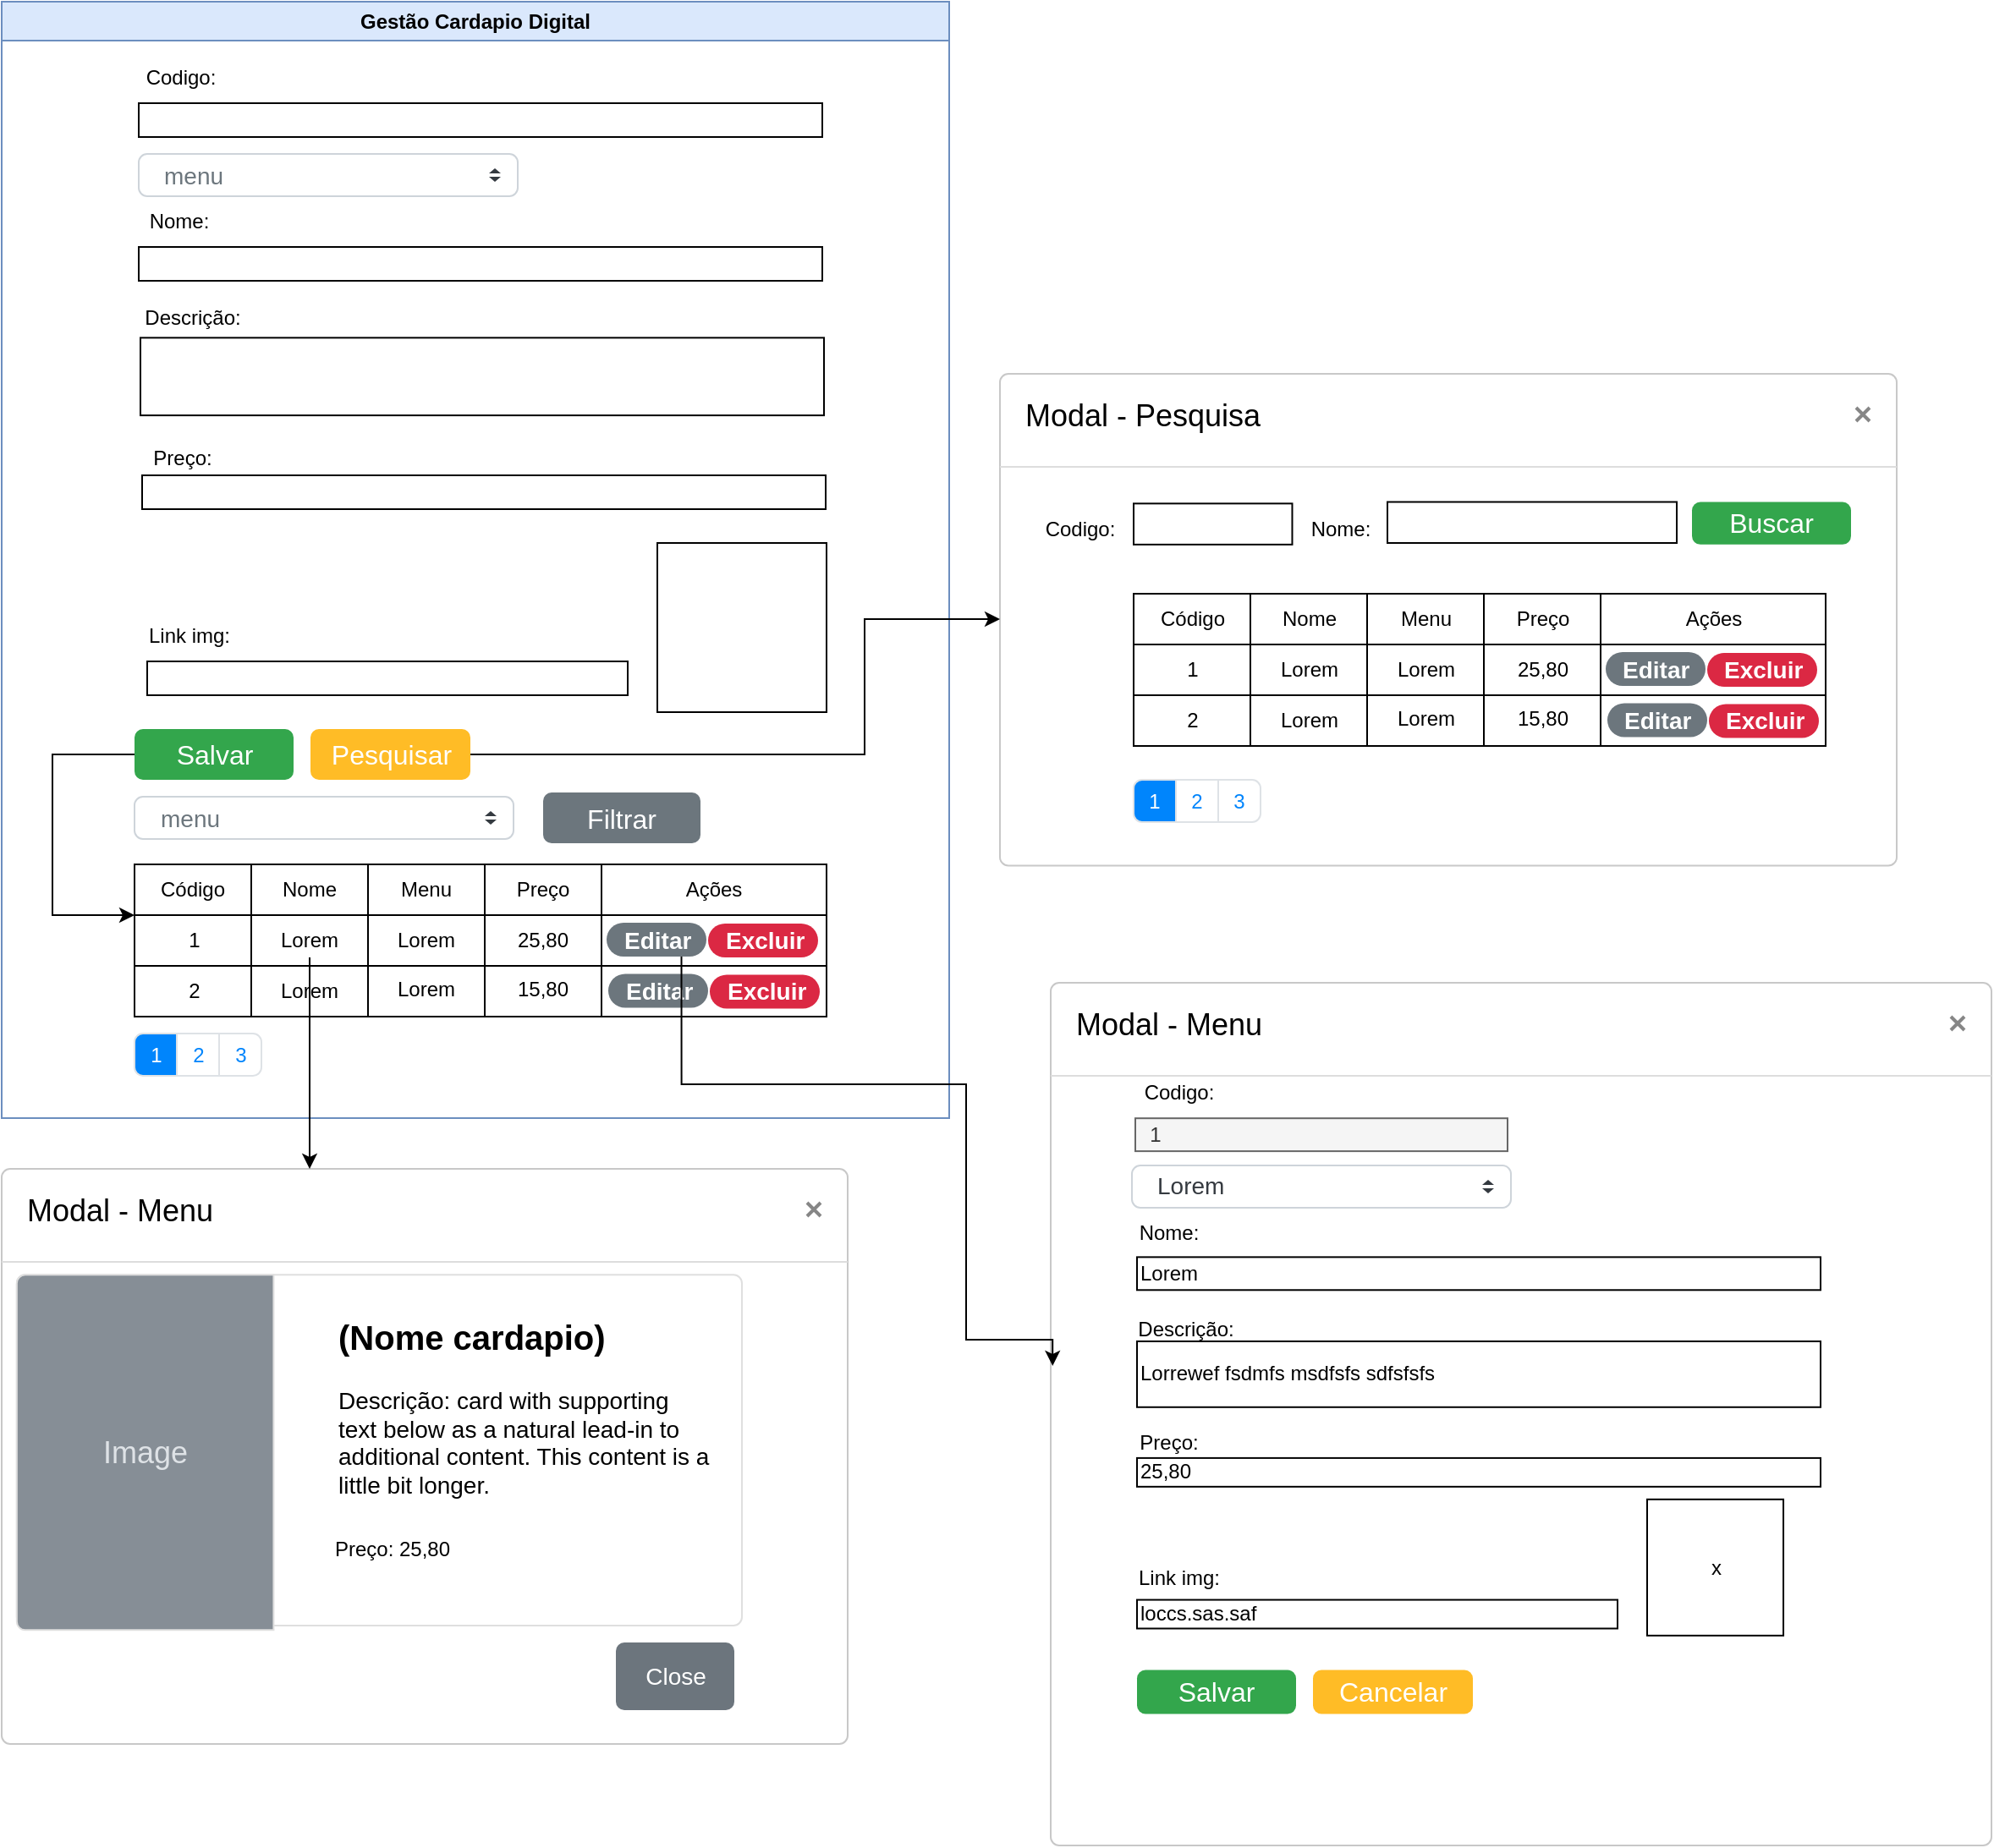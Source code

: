 <mxfile version="25.0.3">
  <diagram name="Página-1" id="O46qB2xy3qGO76ybHzO5">
    <mxGraphModel dx="1434" dy="738" grid="1" gridSize="10" guides="1" tooltips="1" connect="1" arrows="1" fold="1" page="1" pageScale="1" pageWidth="827" pageHeight="1169" math="0" shadow="0">
      <root>
        <mxCell id="0" />
        <mxCell id="1" parent="0" />
        <mxCell id="2PhkvtB3VaE2R_Zsoz29-1" value="Gestão Cardapio Digital" style="swimlane;whiteSpace=wrap;html=1;fillColor=#dae8fc;fillStyle=solid;strokeColor=#6c8ebf;gradientColor=none;shadow=0;backgroundOutline=1;" parent="1" vertex="1">
          <mxGeometry x="90" y="120" width="560" height="660" as="geometry" />
        </mxCell>
        <mxCell id="2PhkvtB3VaE2R_Zsoz29-2" value="" style="rounded=0;whiteSpace=wrap;html=1;" parent="2PhkvtB3VaE2R_Zsoz29-1" vertex="1">
          <mxGeometry x="81" y="60" width="404" height="20" as="geometry" />
        </mxCell>
        <mxCell id="2PhkvtB3VaE2R_Zsoz29-3" value="Codigo:" style="text;html=1;align=center;verticalAlign=middle;whiteSpace=wrap;rounded=0;fontColor=#000000;" parent="2PhkvtB3VaE2R_Zsoz29-1" vertex="1">
          <mxGeometry x="76" y="30" width="60" height="30" as="geometry" />
        </mxCell>
        <mxCell id="2PhkvtB3VaE2R_Zsoz29-5" value="Nome:" style="text;html=1;align=center;verticalAlign=middle;whiteSpace=wrap;rounded=0;fontColor=#000000;" parent="2PhkvtB3VaE2R_Zsoz29-1" vertex="1">
          <mxGeometry x="75" y="115" width="60" height="30" as="geometry" />
        </mxCell>
        <mxCell id="2PhkvtB3VaE2R_Zsoz29-9" value="menu" style="html=1;shadow=0;dashed=0;shape=mxgraph.bootstrap.rrect;rSize=5;fillColor=#ffffff;strokeColor=#CED4DA;align=left;spacing=15;fontSize=14;fontColor=#6C767D;resizeHeight=0;" parent="2PhkvtB3VaE2R_Zsoz29-1" vertex="1">
          <mxGeometry x="81" y="90" width="224" height="25" as="geometry" />
        </mxCell>
        <mxCell id="2PhkvtB3VaE2R_Zsoz29-10" value="" style="shape=triangle;direction=south;fillColor=#343A40;strokeColor=none;perimeter=none;" parent="2PhkvtB3VaE2R_Zsoz29-9" vertex="1">
          <mxGeometry x="1" y="0.5" width="7" height="3" relative="1" as="geometry">
            <mxPoint x="-17" y="1" as="offset" />
          </mxGeometry>
        </mxCell>
        <mxCell id="2PhkvtB3VaE2R_Zsoz29-11" value="" style="shape=triangle;direction=north;fillColor=#343A40;strokeColor=none;perimeter=none;" parent="2PhkvtB3VaE2R_Zsoz29-9" vertex="1">
          <mxGeometry x="1" y="0.5" width="7" height="3" relative="1" as="geometry">
            <mxPoint x="-17" y="-4" as="offset" />
          </mxGeometry>
        </mxCell>
        <mxCell id="2PhkvtB3VaE2R_Zsoz29-13" value="Link img:" style="text;html=1;align=center;verticalAlign=middle;whiteSpace=wrap;rounded=0;fontColor=#000000;" parent="2PhkvtB3VaE2R_Zsoz29-1" vertex="1">
          <mxGeometry x="81" y="360" width="60" height="30" as="geometry" />
        </mxCell>
        <mxCell id="2PhkvtB3VaE2R_Zsoz29-14" value="Preço:" style="text;html=1;align=center;verticalAlign=middle;whiteSpace=wrap;rounded=0;labelBackgroundColor=none;fontColor=#000000;" parent="2PhkvtB3VaE2R_Zsoz29-1" vertex="1">
          <mxGeometry x="82" y="260" width="50" height="20" as="geometry" />
        </mxCell>
        <mxCell id="2PhkvtB3VaE2R_Zsoz29-27" value="" style="whiteSpace=wrap;html=1;aspect=fixed;" parent="2PhkvtB3VaE2R_Zsoz29-1" vertex="1">
          <mxGeometry x="387.5" y="320" width="100" height="100" as="geometry" />
        </mxCell>
        <mxCell id="2PhkvtB3VaE2R_Zsoz29-28" value="" style="rounded=0;whiteSpace=wrap;html=1;" parent="2PhkvtB3VaE2R_Zsoz29-1" vertex="1">
          <mxGeometry x="81" y="145" width="404" height="20" as="geometry" />
        </mxCell>
        <mxCell id="2PhkvtB3VaE2R_Zsoz29-29" value="" style="rounded=0;whiteSpace=wrap;html=1;" parent="2PhkvtB3VaE2R_Zsoz29-1" vertex="1">
          <mxGeometry x="83" y="280" width="404" height="20" as="geometry" />
        </mxCell>
        <mxCell id="2PhkvtB3VaE2R_Zsoz29-31" value="" style="rounded=0;whiteSpace=wrap;html=1;" parent="2PhkvtB3VaE2R_Zsoz29-1" vertex="1">
          <mxGeometry x="86" y="390" width="284" height="20" as="geometry" />
        </mxCell>
        <mxCell id="2PhkvtB3VaE2R_Zsoz29-137" style="edgeStyle=orthogonalEdgeStyle;rounded=0;orthogonalLoop=1;jettySize=auto;html=1;entryX=0;entryY=0;entryDx=0;entryDy=0;" parent="2PhkvtB3VaE2R_Zsoz29-1" source="2PhkvtB3VaE2R_Zsoz29-32" target="2PhkvtB3VaE2R_Zsoz29-59" edge="1">
          <mxGeometry relative="1" as="geometry">
            <Array as="points">
              <mxPoint x="30" y="445" />
              <mxPoint x="30" y="540" />
            </Array>
          </mxGeometry>
        </mxCell>
        <mxCell id="2PhkvtB3VaE2R_Zsoz29-32" value="Salvar" style="html=1;shadow=0;dashed=0;shape=mxgraph.bootstrap.rrect;rSize=5;strokeColor=none;strokeWidth=1;fillColor=#33A64C;fontColor=#FFFFFF;whiteSpace=wrap;align=center;verticalAlign=middle;spacingLeft=0;fontStyle=0;fontSize=16;spacing=5;" parent="2PhkvtB3VaE2R_Zsoz29-1" vertex="1">
          <mxGeometry x="78.5" y="430" width="94" height="30" as="geometry" />
        </mxCell>
        <mxCell id="2PhkvtB3VaE2R_Zsoz29-33" value="Pesquisar" style="html=1;shadow=0;dashed=0;shape=mxgraph.bootstrap.rrect;rSize=5;strokeColor=none;strokeWidth=1;fillColor=#FFBC26;fontColor=#FFFFFF;whiteSpace=wrap;align=center;verticalAlign=middle;spacingLeft=0;fontStyle=0;fontSize=16;spacing=5;" parent="2PhkvtB3VaE2R_Zsoz29-1" vertex="1">
          <mxGeometry x="182.5" y="430" width="94.5" height="30" as="geometry" />
        </mxCell>
        <mxCell id="2PhkvtB3VaE2R_Zsoz29-54" value="" style="rounded=0;whiteSpace=wrap;html=1;" parent="2PhkvtB3VaE2R_Zsoz29-1" vertex="1">
          <mxGeometry x="78.5" y="510" width="69" height="30" as="geometry" />
        </mxCell>
        <mxCell id="2PhkvtB3VaE2R_Zsoz29-55" value="" style="rounded=0;whiteSpace=wrap;html=1;" parent="2PhkvtB3VaE2R_Zsoz29-1" vertex="1">
          <mxGeometry x="147.5" y="510" width="69" height="30" as="geometry" />
        </mxCell>
        <mxCell id="2PhkvtB3VaE2R_Zsoz29-56" value="" style="rounded=0;whiteSpace=wrap;html=1;" parent="2PhkvtB3VaE2R_Zsoz29-1" vertex="1">
          <mxGeometry x="216.5" y="510" width="69" height="30" as="geometry" />
        </mxCell>
        <mxCell id="2PhkvtB3VaE2R_Zsoz29-57" value="" style="rounded=0;whiteSpace=wrap;html=1;" parent="2PhkvtB3VaE2R_Zsoz29-1" vertex="1">
          <mxGeometry x="285.5" y="510" width="69" height="30" as="geometry" />
        </mxCell>
        <mxCell id="2PhkvtB3VaE2R_Zsoz29-58" value="" style="rounded=0;whiteSpace=wrap;html=1;" parent="2PhkvtB3VaE2R_Zsoz29-1" vertex="1">
          <mxGeometry x="354.5" y="510" width="133" height="30" as="geometry" />
        </mxCell>
        <mxCell id="2PhkvtB3VaE2R_Zsoz29-59" value="" style="rounded=0;whiteSpace=wrap;html=1;" parent="2PhkvtB3VaE2R_Zsoz29-1" vertex="1">
          <mxGeometry x="78.5" y="540" width="69" height="30" as="geometry" />
        </mxCell>
        <mxCell id="2PhkvtB3VaE2R_Zsoz29-60" value="" style="rounded=0;whiteSpace=wrap;html=1;" parent="2PhkvtB3VaE2R_Zsoz29-1" vertex="1">
          <mxGeometry x="78.5" y="570" width="69" height="30" as="geometry" />
        </mxCell>
        <mxCell id="2PhkvtB3VaE2R_Zsoz29-61" value="" style="rounded=0;whiteSpace=wrap;html=1;" parent="2PhkvtB3VaE2R_Zsoz29-1" vertex="1">
          <mxGeometry x="147.5" y="570" width="69" height="30" as="geometry" />
        </mxCell>
        <mxCell id="2PhkvtB3VaE2R_Zsoz29-62" value="" style="rounded=0;whiteSpace=wrap;html=1;" parent="2PhkvtB3VaE2R_Zsoz29-1" vertex="1">
          <mxGeometry x="147.5" y="540" width="69" height="30" as="geometry" />
        </mxCell>
        <mxCell id="2PhkvtB3VaE2R_Zsoz29-63" value="" style="rounded=0;whiteSpace=wrap;html=1;" parent="2PhkvtB3VaE2R_Zsoz29-1" vertex="1">
          <mxGeometry x="216.5" y="570" width="69" height="30" as="geometry" />
        </mxCell>
        <mxCell id="2PhkvtB3VaE2R_Zsoz29-64" value="" style="rounded=0;whiteSpace=wrap;html=1;" parent="2PhkvtB3VaE2R_Zsoz29-1" vertex="1">
          <mxGeometry x="216.5" y="540" width="69" height="30" as="geometry" />
        </mxCell>
        <mxCell id="2PhkvtB3VaE2R_Zsoz29-65" value="" style="rounded=0;whiteSpace=wrap;html=1;" parent="2PhkvtB3VaE2R_Zsoz29-1" vertex="1">
          <mxGeometry x="285.5" y="540" width="69" height="30" as="geometry" />
        </mxCell>
        <mxCell id="2PhkvtB3VaE2R_Zsoz29-66" value="" style="rounded=0;whiteSpace=wrap;html=1;" parent="2PhkvtB3VaE2R_Zsoz29-1" vertex="1">
          <mxGeometry x="285.5" y="570" width="69" height="30" as="geometry" />
        </mxCell>
        <mxCell id="2PhkvtB3VaE2R_Zsoz29-67" value="" style="rounded=0;whiteSpace=wrap;html=1;" parent="2PhkvtB3VaE2R_Zsoz29-1" vertex="1">
          <mxGeometry x="354.5" y="540" width="133" height="30" as="geometry" />
        </mxCell>
        <mxCell id="2PhkvtB3VaE2R_Zsoz29-68" value="" style="rounded=0;whiteSpace=wrap;html=1;" parent="2PhkvtB3VaE2R_Zsoz29-1" vertex="1">
          <mxGeometry x="354.5" y="570" width="133" height="30" as="geometry" />
        </mxCell>
        <mxCell id="2PhkvtB3VaE2R_Zsoz29-69" value="Código" style="text;html=1;align=center;verticalAlign=middle;whiteSpace=wrap;rounded=0;" parent="2PhkvtB3VaE2R_Zsoz29-1" vertex="1">
          <mxGeometry x="88" y="515" width="50" height="20" as="geometry" />
        </mxCell>
        <mxCell id="2PhkvtB3VaE2R_Zsoz29-70" value="Nome" style="text;html=1;align=center;verticalAlign=middle;whiteSpace=wrap;rounded=0;" parent="2PhkvtB3VaE2R_Zsoz29-1" vertex="1">
          <mxGeometry x="157" y="515" width="50" height="20" as="geometry" />
        </mxCell>
        <mxCell id="2PhkvtB3VaE2R_Zsoz29-71" value="Menu" style="text;html=1;align=center;verticalAlign=middle;whiteSpace=wrap;rounded=0;" parent="2PhkvtB3VaE2R_Zsoz29-1" vertex="1">
          <mxGeometry x="226" y="515" width="50" height="20" as="geometry" />
        </mxCell>
        <mxCell id="2PhkvtB3VaE2R_Zsoz29-72" value="Preço" style="text;html=1;align=center;verticalAlign=middle;whiteSpace=wrap;rounded=0;" parent="2PhkvtB3VaE2R_Zsoz29-1" vertex="1">
          <mxGeometry x="295" y="515" width="50" height="20" as="geometry" />
        </mxCell>
        <mxCell id="2PhkvtB3VaE2R_Zsoz29-73" value="Ações" style="text;html=1;align=center;verticalAlign=middle;whiteSpace=wrap;rounded=0;" parent="2PhkvtB3VaE2R_Zsoz29-1" vertex="1">
          <mxGeometry x="396" y="515" width="50" height="20" as="geometry" />
        </mxCell>
        <mxCell id="2PhkvtB3VaE2R_Zsoz29-76" value="Editar" style="rounded=1;whiteSpace=wrap;html=1;arcSize=50;strokeColor=none;strokeWidth=1;fillColor=#6C767D;fontColor=#FFFFFF;whiteSpace=wrap;align=left;verticalAlign=middle;spacingLeft=0;fontStyle=1;fontSize=14;spacing=10;" parent="2PhkvtB3VaE2R_Zsoz29-1" vertex="1">
          <mxGeometry x="357.5" y="544.5" width="59" height="20" as="geometry" />
        </mxCell>
        <mxCell id="2PhkvtB3VaE2R_Zsoz29-77" value="Excluir" style="rounded=1;whiteSpace=wrap;html=1;arcSize=50;strokeColor=none;strokeWidth=1;fillColor=#DB2843;fontColor=#FFFFFF;whiteSpace=wrap;align=left;verticalAlign=middle;spacingLeft=0;fontStyle=1;fontSize=14;spacing=10;" parent="2PhkvtB3VaE2R_Zsoz29-1" vertex="1">
          <mxGeometry x="417.5" y="545" width="65" height="20" as="geometry" />
        </mxCell>
        <mxCell id="2PhkvtB3VaE2R_Zsoz29-78" value="Editar" style="rounded=1;whiteSpace=wrap;html=1;arcSize=50;strokeColor=none;strokeWidth=1;fillColor=#6C767D;fontColor=#FFFFFF;whiteSpace=wrap;align=left;verticalAlign=middle;spacingLeft=0;fontStyle=1;fontSize=14;spacing=10;" parent="2PhkvtB3VaE2R_Zsoz29-1" vertex="1">
          <mxGeometry x="358.5" y="574.75" width="59" height="20" as="geometry" />
        </mxCell>
        <mxCell id="2PhkvtB3VaE2R_Zsoz29-79" value="Excluir" style="rounded=1;whiteSpace=wrap;html=1;arcSize=50;strokeColor=none;strokeWidth=1;fillColor=#DB2843;fontColor=#FFFFFF;whiteSpace=wrap;align=left;verticalAlign=middle;spacingLeft=0;fontStyle=1;fontSize=14;spacing=10;" parent="2PhkvtB3VaE2R_Zsoz29-1" vertex="1">
          <mxGeometry x="418.5" y="575.25" width="65" height="20" as="geometry" />
        </mxCell>
        <mxCell id="2PhkvtB3VaE2R_Zsoz29-80" value="Lorem" style="text;html=1;align=center;verticalAlign=middle;whiteSpace=wrap;rounded=0;" parent="2PhkvtB3VaE2R_Zsoz29-1" vertex="1">
          <mxGeometry x="157" y="545" width="50" height="20" as="geometry" />
        </mxCell>
        <mxCell id="2PhkvtB3VaE2R_Zsoz29-81" value="1" style="text;html=1;align=center;verticalAlign=middle;whiteSpace=wrap;rounded=0;" parent="2PhkvtB3VaE2R_Zsoz29-1" vertex="1">
          <mxGeometry x="88.5" y="545" width="50" height="20" as="geometry" />
        </mxCell>
        <mxCell id="2PhkvtB3VaE2R_Zsoz29-82" value="Lorem" style="text;html=1;align=center;verticalAlign=middle;whiteSpace=wrap;rounded=0;" parent="2PhkvtB3VaE2R_Zsoz29-1" vertex="1">
          <mxGeometry x="226" y="544.5" width="50" height="20" as="geometry" />
        </mxCell>
        <mxCell id="2PhkvtB3VaE2R_Zsoz29-83" value="25,80" style="text;html=1;align=center;verticalAlign=middle;whiteSpace=wrap;rounded=0;" parent="2PhkvtB3VaE2R_Zsoz29-1" vertex="1">
          <mxGeometry x="295" y="544.5" width="50" height="20" as="geometry" />
        </mxCell>
        <mxCell id="2PhkvtB3VaE2R_Zsoz29-84" value="2" style="text;html=1;align=center;verticalAlign=middle;whiteSpace=wrap;rounded=0;" parent="2PhkvtB3VaE2R_Zsoz29-1" vertex="1">
          <mxGeometry x="88.5" y="574.75" width="50" height="20" as="geometry" />
        </mxCell>
        <mxCell id="2PhkvtB3VaE2R_Zsoz29-85" value="Lorem" style="text;html=1;align=center;verticalAlign=middle;whiteSpace=wrap;rounded=0;" parent="2PhkvtB3VaE2R_Zsoz29-1" vertex="1">
          <mxGeometry x="157" y="574.75" width="50" height="20" as="geometry" />
        </mxCell>
        <mxCell id="2PhkvtB3VaE2R_Zsoz29-86" value="Lorem" style="text;html=1;align=center;verticalAlign=middle;whiteSpace=wrap;rounded=0;" parent="2PhkvtB3VaE2R_Zsoz29-1" vertex="1">
          <mxGeometry x="226" y="574.25" width="50" height="20" as="geometry" />
        </mxCell>
        <mxCell id="2PhkvtB3VaE2R_Zsoz29-87" value="15,80" style="text;html=1;align=center;verticalAlign=middle;whiteSpace=wrap;rounded=0;" parent="2PhkvtB3VaE2R_Zsoz29-1" vertex="1">
          <mxGeometry x="295" y="574.25" width="50" height="20" as="geometry" />
        </mxCell>
        <mxCell id="2PhkvtB3VaE2R_Zsoz29-88" value="" style="swimlane;shape=mxgraph.bootstrap.anchor;strokeColor=#DEE2E6;fillColor=#ffffff;fontColor=#0085FC;fontStyle=0;childLayout=stackLayout;horizontal=0;startSize=0;horizontalStack=1;resizeParent=1;resizeParentMax=0;resizeLast=0;collapsible=0;marginBottom=0;whiteSpace=wrap;html=1;" parent="2PhkvtB3VaE2R_Zsoz29-1" vertex="1">
          <mxGeometry x="78.5" y="610" width="75" height="25" as="geometry" />
        </mxCell>
        <mxCell id="2PhkvtB3VaE2R_Zsoz29-89" value="1" style="text;strokeColor=inherit;align=center;verticalAlign=middle;spacingLeft=5;spacingRight=5;overflow=hidden;points=[[0,0.5],[1,0.5]];portConstraint=eastwest;rotatable=0;whiteSpace=wrap;html=1;shape=mxgraph.bootstrap.leftButton;rSize=5;fillColor=#0085FC;fontColor=#ffffff;fontSize=12;" parent="2PhkvtB3VaE2R_Zsoz29-88" vertex="1">
          <mxGeometry width="25" height="25" as="geometry" />
        </mxCell>
        <mxCell id="2PhkvtB3VaE2R_Zsoz29-90" value="2" style="text;strokeColor=inherit;align=center;verticalAlign=middle;spacingLeft=5;spacingRight=5;overflow=hidden;points=[[0,0.5],[1,0.5]];portConstraint=eastwest;rotatable=0;whiteSpace=wrap;html=1;rSize=5;fillColor=inherit;fontColor=inherit;fontSize=12;" parent="2PhkvtB3VaE2R_Zsoz29-88" vertex="1">
          <mxGeometry x="25" width="25" height="25" as="geometry" />
        </mxCell>
        <mxCell id="2PhkvtB3VaE2R_Zsoz29-91" value="3" style="text;strokeColor=inherit;align=center;verticalAlign=middle;spacingLeft=5;spacingRight=5;overflow=hidden;points=[[0,0.5],[1,0.5]];portConstraint=eastwest;rotatable=0;whiteSpace=wrap;html=1;shape=mxgraph.bootstrap.rightButton;rSize=5;fillColor=inherit;fontColor=inherit;fontSize=12;" parent="2PhkvtB3VaE2R_Zsoz29-88" vertex="1">
          <mxGeometry x="50" width="25" height="25" as="geometry" />
        </mxCell>
        <mxCell id="2PhkvtB3VaE2R_Zsoz29-128" value="Descrição:" style="text;html=1;align=center;verticalAlign=middle;whiteSpace=wrap;rounded=0;fontColor=#000000;" parent="2PhkvtB3VaE2R_Zsoz29-1" vertex="1">
          <mxGeometry x="83" y="170.002" width="60" height="34.412" as="geometry" />
        </mxCell>
        <mxCell id="2PhkvtB3VaE2R_Zsoz29-129" value="" style="rounded=0;whiteSpace=wrap;html=1;" parent="2PhkvtB3VaE2R_Zsoz29-1" vertex="1">
          <mxGeometry x="82" y="198.679" width="404" height="45.882" as="geometry" />
        </mxCell>
        <mxCell id="13uV7yLoOHO-0PYfbks7-1" value="menu" style="html=1;shadow=0;dashed=0;shape=mxgraph.bootstrap.rrect;rSize=5;fillColor=#ffffff;strokeColor=#CED4DA;align=left;spacing=15;fontSize=14;fontColor=#6C767D;resizeHeight=0;" vertex="1" parent="2PhkvtB3VaE2R_Zsoz29-1">
          <mxGeometry x="78.5" y="470" width="224" height="25" as="geometry" />
        </mxCell>
        <mxCell id="13uV7yLoOHO-0PYfbks7-2" value="" style="shape=triangle;direction=south;fillColor=#343A40;strokeColor=none;perimeter=none;" vertex="1" parent="13uV7yLoOHO-0PYfbks7-1">
          <mxGeometry x="1" y="0.5" width="7" height="3" relative="1" as="geometry">
            <mxPoint x="-17" y="1" as="offset" />
          </mxGeometry>
        </mxCell>
        <mxCell id="13uV7yLoOHO-0PYfbks7-3" value="" style="shape=triangle;direction=north;fillColor=#343A40;strokeColor=none;perimeter=none;" vertex="1" parent="13uV7yLoOHO-0PYfbks7-1">
          <mxGeometry x="1" y="0.5" width="7" height="3" relative="1" as="geometry">
            <mxPoint x="-17" y="-4" as="offset" />
          </mxGeometry>
        </mxCell>
        <mxCell id="13uV7yLoOHO-0PYfbks7-4" value="Filtrar" style="html=1;shadow=0;dashed=0;shape=mxgraph.bootstrap.rrect;rSize=5;strokeColor=none;strokeWidth=1;fillColor=#6C767D;fontColor=#FFFFFF;whiteSpace=wrap;align=center;verticalAlign=middle;spacingLeft=0;fontStyle=0;fontSize=16;spacing=5;" vertex="1" parent="2PhkvtB3VaE2R_Zsoz29-1">
          <mxGeometry x="320" y="467.5" width="93" height="30" as="geometry" />
        </mxCell>
        <mxCell id="2PhkvtB3VaE2R_Zsoz29-94" value="Modal - Menu&amp;nbsp;" style="html=1;shadow=0;dashed=0;shape=mxgraph.bootstrap.rrect;rSize=5;html=1;strokeColor=#C8C8C8;fillColor=#ffffff;whiteSpace=wrap;verticalAlign=top;align=left;fontSize=18;spacing=15;spacingTop=-5;" parent="1" vertex="1">
          <mxGeometry x="90" y="810" width="500" height="340" as="geometry" />
        </mxCell>
        <mxCell id="2PhkvtB3VaE2R_Zsoz29-95" value="" style="shape=line;strokeColor=#dddddd;resizeWidth=1;" parent="2PhkvtB3VaE2R_Zsoz29-94" vertex="1">
          <mxGeometry width="500.0" height="10" relative="1" as="geometry">
            <mxPoint y="50" as="offset" />
          </mxGeometry>
        </mxCell>
        <mxCell id="2PhkvtB3VaE2R_Zsoz29-96" value="" style="html=1;shadow=0;dashed=0;shape=mxgraph.bootstrap.x;strokeColor=#868686;strokeWidth=2;" parent="2PhkvtB3VaE2R_Zsoz29-94" vertex="1">
          <mxGeometry x="1" width="8" height="8" relative="1" as="geometry">
            <mxPoint x="-24" y="20" as="offset" />
          </mxGeometry>
        </mxCell>
        <mxCell id="2PhkvtB3VaE2R_Zsoz29-106" value="Close" style="html=1;shadow=0;dashed=0;shape=mxgraph.bootstrap.rrect;rSize=5;fillColor=#6C757D;strokeColor=none;fontColor=#FFFFFF;fontSize=14;" parent="2PhkvtB3VaE2R_Zsoz29-94" vertex="1">
          <mxGeometry x="1" y="1" width="70" height="40" relative="1" as="geometry">
            <mxPoint x="-137" y="-60" as="offset" />
          </mxGeometry>
        </mxCell>
        <mxCell id="2PhkvtB3VaE2R_Zsoz29-107" value="&lt;span style=&quot;font-size: 20px;&quot;&gt;&lt;b&gt;(Nome cardapio)&lt;/b&gt;&lt;/span&gt;&lt;br&gt;&lt;br&gt;Descrição: card with supporting text below as a natural lead-in to additional content. This content is a little bit longer.&lt;br&gt;&lt;div&gt;&lt;br&gt;&lt;/div&gt;" style="html=1;shadow=0;dashed=0;shape=mxgraph.bootstrap.rrect;rSize=5;strokeColor=#DFDFDF;html=1;whiteSpace=wrap;fillColor=#ffffff;fontColor=#000000;verticalAlign=top;align=left;spacing=20;fontSize=14;spacingLeft=170;" parent="2PhkvtB3VaE2R_Zsoz29-94" vertex="1">
          <mxGeometry x="8.926" y="62.64" width="428.574" height="207.36" as="geometry" />
        </mxCell>
        <mxCell id="2PhkvtB3VaE2R_Zsoz29-108" value="Image" style="html=1;shadow=0;dashed=0;shape=mxgraph.bootstrap.leftButton;rSize=5;perimeter=none;whiteSpace=wrap;fillColor=#868E96;strokeColor=#DFDFDF;fontColor=#DEE2E6;resizeWidth=1;fontSize=18;" parent="2PhkvtB3VaE2R_Zsoz29-107" vertex="1">
          <mxGeometry width="151.787" height="210" relative="1" as="geometry" />
        </mxCell>
        <mxCell id="2PhkvtB3VaE2R_Zsoz29-111" value="Preço: 25,80" style="text;html=1;align=center;verticalAlign=middle;whiteSpace=wrap;rounded=0;" parent="2PhkvtB3VaE2R_Zsoz29-107" vertex="1">
          <mxGeometry x="184.28" y="147.36" width="75.72" height="30" as="geometry" />
        </mxCell>
        <mxCell id="2PhkvtB3VaE2R_Zsoz29-113" value="Modal - Menu&amp;nbsp;" style="html=1;shadow=0;dashed=0;shape=mxgraph.bootstrap.rrect;rSize=5;html=1;strokeColor=#C8C8C8;fillColor=#ffffff;whiteSpace=wrap;verticalAlign=top;align=left;fontSize=18;spacing=15;spacingTop=-5;" parent="1" vertex="1">
          <mxGeometry x="710" y="700" width="556" height="510" as="geometry" />
        </mxCell>
        <mxCell id="2PhkvtB3VaE2R_Zsoz29-114" value="" style="shape=line;strokeColor=#dddddd;resizeWidth=1;" parent="2PhkvtB3VaE2R_Zsoz29-113" vertex="1">
          <mxGeometry width="556.0" height="10" relative="1" as="geometry">
            <mxPoint y="50" as="offset" />
          </mxGeometry>
        </mxCell>
        <mxCell id="2PhkvtB3VaE2R_Zsoz29-115" value="" style="html=1;shadow=0;dashed=0;shape=mxgraph.bootstrap.x;strokeColor=#868686;strokeWidth=2;" parent="2PhkvtB3VaE2R_Zsoz29-113" vertex="1">
          <mxGeometry x="1" width="8" height="8" relative="1" as="geometry">
            <mxPoint x="-24" y="20" as="offset" />
          </mxGeometry>
        </mxCell>
        <mxCell id="2PhkvtB3VaE2R_Zsoz29-121" value="Codigo:" style="text;html=1;align=center;verticalAlign=middle;whiteSpace=wrap;rounded=0;" parent="2PhkvtB3VaE2R_Zsoz29-113" vertex="1">
          <mxGeometry x="46" y="50.903" width="60" height="29.193" as="geometry" />
        </mxCell>
        <mxCell id="2PhkvtB3VaE2R_Zsoz29-122" value="&amp;nbsp; 1" style="rounded=0;whiteSpace=wrap;html=1;editable=1;movable=1;resizable=1;rotatable=1;deletable=1;locked=0;connectable=1;fillColor=#f5f5f5;fontColor=#333333;strokeColor=#666666;align=left;" parent="2PhkvtB3VaE2R_Zsoz29-113" vertex="1">
          <mxGeometry x="50" y="80.1" width="220" height="19.46" as="geometry" />
        </mxCell>
        <mxCell id="2PhkvtB3VaE2R_Zsoz29-123" value="Lorem" style="html=1;shadow=0;dashed=0;shape=mxgraph.bootstrap.rrect;rSize=5;fillColor=#ffffff;strokeColor=#CED4DA;align=left;spacing=15;fontSize=14;fontColor=#353A40;resizeHeight=0;fontStyle=0" parent="2PhkvtB3VaE2R_Zsoz29-113" vertex="1">
          <mxGeometry x="48" y="107.998" width="224" height="25" as="geometry" />
        </mxCell>
        <mxCell id="2PhkvtB3VaE2R_Zsoz29-124" value="" style="shape=triangle;direction=south;fillColor=#343A40;strokeColor=none;perimeter=none;" parent="2PhkvtB3VaE2R_Zsoz29-123" vertex="1">
          <mxGeometry x="1" y="0.5" width="7" height="3" relative="1" as="geometry">
            <mxPoint x="-17" y="1" as="offset" />
          </mxGeometry>
        </mxCell>
        <mxCell id="2PhkvtB3VaE2R_Zsoz29-125" value="" style="shape=triangle;direction=north;fillColor=#343A40;strokeColor=none;perimeter=none;" parent="2PhkvtB3VaE2R_Zsoz29-123" vertex="1">
          <mxGeometry x="1" y="0.5" width="7" height="3" relative="1" as="geometry">
            <mxPoint x="-17" y="-4" as="offset" />
          </mxGeometry>
        </mxCell>
        <mxCell id="2PhkvtB3VaE2R_Zsoz29-126" value="Nome:" style="text;html=1;align=center;verticalAlign=middle;whiteSpace=wrap;rounded=0;" parent="2PhkvtB3VaE2R_Zsoz29-113" vertex="1">
          <mxGeometry x="40" y="132.996" width="60" height="29.193" as="geometry" />
        </mxCell>
        <mxCell id="2PhkvtB3VaE2R_Zsoz29-127" value="Lorem" style="rounded=0;whiteSpace=wrap;html=1;align=left;" parent="2PhkvtB3VaE2R_Zsoz29-113" vertex="1">
          <mxGeometry x="51" y="162.185" width="404" height="19.462" as="geometry" />
        </mxCell>
        <mxCell id="2PhkvtB3VaE2R_Zsoz29-110" value="Descrição:" style="text;html=1;align=center;verticalAlign=middle;whiteSpace=wrap;rounded=0;" parent="2PhkvtB3VaE2R_Zsoz29-113" vertex="1">
          <mxGeometry x="50" y="189.996" width="60" height="29.193" as="geometry" />
        </mxCell>
        <mxCell id="2PhkvtB3VaE2R_Zsoz29-109" value="Lorrewef fsdmfs msdfsfs sdfsfsfs" style="rounded=0;whiteSpace=wrap;html=1;align=left;" parent="2PhkvtB3VaE2R_Zsoz29-113" vertex="1">
          <mxGeometry x="51" y="211.963" width="404" height="38.923" as="geometry" />
        </mxCell>
        <mxCell id="2PhkvtB3VaE2R_Zsoz29-130" value="Preço:" style="text;html=1;align=center;verticalAlign=middle;whiteSpace=wrap;rounded=0;" parent="2PhkvtB3VaE2R_Zsoz29-113" vertex="1">
          <mxGeometry x="45" y="263.984" width="50" height="16.967" as="geometry" />
        </mxCell>
        <mxCell id="2PhkvtB3VaE2R_Zsoz29-131" value="25,80" style="rounded=0;whiteSpace=wrap;html=1;align=left;" parent="2PhkvtB3VaE2R_Zsoz29-113" vertex="1">
          <mxGeometry x="51" y="280.95" width="404" height="16.967" as="geometry" />
        </mxCell>
        <mxCell id="2PhkvtB3VaE2R_Zsoz29-132" value="Link img:" style="text;html=1;align=center;verticalAlign=middle;whiteSpace=wrap;rounded=0;" parent="2PhkvtB3VaE2R_Zsoz29-113" vertex="1">
          <mxGeometry x="46" y="339.333" width="60" height="25.45" as="geometry" />
        </mxCell>
        <mxCell id="2PhkvtB3VaE2R_Zsoz29-133" value="loccs.sas.saf" style="rounded=0;whiteSpace=wrap;html=1;align=left;" parent="2PhkvtB3VaE2R_Zsoz29-113" vertex="1">
          <mxGeometry x="51" y="364.783" width="284" height="16.967" as="geometry" />
        </mxCell>
        <mxCell id="2PhkvtB3VaE2R_Zsoz29-134" value="x" style="whiteSpace=wrap;html=1;aspect=fixed;" parent="2PhkvtB3VaE2R_Zsoz29-113" vertex="1">
          <mxGeometry x="352.5" y="305.399" width="80.52" height="80.52" as="geometry" />
        </mxCell>
        <mxCell id="2PhkvtB3VaE2R_Zsoz29-135" value="Salvar" style="html=1;shadow=0;dashed=0;shape=mxgraph.bootstrap.rrect;rSize=5;strokeColor=none;strokeWidth=1;fillColor=#33A64C;fontColor=#FFFFFF;whiteSpace=wrap;align=center;verticalAlign=middle;spacingLeft=0;fontStyle=0;fontSize=16;spacing=5;" parent="2PhkvtB3VaE2R_Zsoz29-113" vertex="1">
          <mxGeometry x="51" y="406.271" width="94" height="25.932" as="geometry" />
        </mxCell>
        <mxCell id="2PhkvtB3VaE2R_Zsoz29-136" value="Cancelar" style="html=1;shadow=0;dashed=0;shape=mxgraph.bootstrap.rrect;rSize=5;strokeColor=none;strokeWidth=1;fillColor=#FFBC26;fontColor=#FFFFFF;whiteSpace=wrap;align=center;verticalAlign=middle;spacingLeft=0;fontStyle=0;fontSize=16;spacing=5;" parent="2PhkvtB3VaE2R_Zsoz29-113" vertex="1">
          <mxGeometry x="155" y="406.271" width="94.5" height="25.932" as="geometry" />
        </mxCell>
        <mxCell id="2PhkvtB3VaE2R_Zsoz29-120" style="edgeStyle=orthogonalEdgeStyle;rounded=0;orthogonalLoop=1;jettySize=auto;html=1;exitX=0.5;exitY=1;exitDx=0;exitDy=0;entryX=0.364;entryY=0;entryDx=0;entryDy=0;entryPerimeter=0;" parent="1" source="2PhkvtB3VaE2R_Zsoz29-80" target="2PhkvtB3VaE2R_Zsoz29-94" edge="1">
          <mxGeometry relative="1" as="geometry" />
        </mxCell>
        <mxCell id="2PhkvtB3VaE2R_Zsoz29-140" style="edgeStyle=orthogonalEdgeStyle;rounded=0;orthogonalLoop=1;jettySize=auto;html=1;exitX=0.75;exitY=1;exitDx=0;exitDy=0;entryX=0.002;entryY=0.444;entryDx=0;entryDy=0;entryPerimeter=0;" parent="1" source="2PhkvtB3VaE2R_Zsoz29-76" target="2PhkvtB3VaE2R_Zsoz29-113" edge="1">
          <mxGeometry relative="1" as="geometry">
            <Array as="points">
              <mxPoint x="492" y="760" />
              <mxPoint x="660" y="760" />
              <mxPoint x="660" y="911" />
              <mxPoint x="711" y="911" />
            </Array>
          </mxGeometry>
        </mxCell>
        <mxCell id="2PhkvtB3VaE2R_Zsoz29-141" value="Modal - Pesquisa&amp;nbsp;" style="html=1;shadow=0;dashed=0;shape=mxgraph.bootstrap.rrect;rSize=5;html=1;strokeColor=#C8C8C8;fillColor=#ffffff;whiteSpace=wrap;verticalAlign=top;align=left;fontSize=18;spacing=15;spacingTop=-5;" parent="1" vertex="1">
          <mxGeometry x="680" y="340" width="530" height="290.75" as="geometry" />
        </mxCell>
        <mxCell id="2PhkvtB3VaE2R_Zsoz29-142" value="" style="shape=line;strokeColor=#dddddd;resizeWidth=1;" parent="2PhkvtB3VaE2R_Zsoz29-141" vertex="1">
          <mxGeometry width="530.0" height="10" relative="1" as="geometry">
            <mxPoint y="50" as="offset" />
          </mxGeometry>
        </mxCell>
        <mxCell id="2PhkvtB3VaE2R_Zsoz29-143" value="" style="html=1;shadow=0;dashed=0;shape=mxgraph.bootstrap.x;strokeColor=#868686;strokeWidth=2;" parent="2PhkvtB3VaE2R_Zsoz29-141" vertex="1">
          <mxGeometry x="1" width="8" height="8" relative="1" as="geometry">
            <mxPoint x="-24" y="20" as="offset" />
          </mxGeometry>
        </mxCell>
        <mxCell id="2PhkvtB3VaE2R_Zsoz29-192" value="" style="rounded=0;whiteSpace=wrap;html=1;" parent="2PhkvtB3VaE2R_Zsoz29-141" vertex="1">
          <mxGeometry x="79" y="76.68" width="93.74" height="24.25" as="geometry" />
        </mxCell>
        <mxCell id="2PhkvtB3VaE2R_Zsoz29-193" value="Codigo:" style="text;html=1;align=center;verticalAlign=middle;whiteSpace=wrap;rounded=0;" parent="2PhkvtB3VaE2R_Zsoz29-141" vertex="1">
          <mxGeometry x="19.005" y="76.68" width="57.194" height="30" as="geometry" />
        </mxCell>
        <mxCell id="2PhkvtB3VaE2R_Zsoz29-194" value="Nome:" style="text;html=1;align=center;verticalAlign=middle;whiteSpace=wrap;rounded=0;" parent="2PhkvtB3VaE2R_Zsoz29-141" vertex="1">
          <mxGeometry x="172.745" y="76.68" width="57.194" height="30" as="geometry" />
        </mxCell>
        <mxCell id="2PhkvtB3VaE2R_Zsoz29-195" value="" style="rounded=0;whiteSpace=wrap;html=1;" parent="2PhkvtB3VaE2R_Zsoz29-141" vertex="1">
          <mxGeometry x="229" y="75.75" width="171" height="24.25" as="geometry" />
        </mxCell>
        <mxCell id="2PhkvtB3VaE2R_Zsoz29-158" value="Buscar" style="html=1;shadow=0;dashed=0;shape=mxgraph.bootstrap.rrect;rSize=5;strokeColor=none;strokeWidth=1;fillColor=#33A64C;fontColor=#FFFFFF;whiteSpace=wrap;align=center;verticalAlign=middle;spacingLeft=0;fontStyle=0;fontSize=16;spacing=5;" parent="2PhkvtB3VaE2R_Zsoz29-141" vertex="1">
          <mxGeometry x="409" y="75.75" width="94" height="25.18" as="geometry" />
        </mxCell>
        <mxCell id="2PhkvtB3VaE2R_Zsoz29-160" value="" style="rounded=0;whiteSpace=wrap;html=1;" parent="2PhkvtB3VaE2R_Zsoz29-141" vertex="1">
          <mxGeometry x="79" y="130" width="69" height="30" as="geometry" />
        </mxCell>
        <mxCell id="2PhkvtB3VaE2R_Zsoz29-161" value="" style="rounded=0;whiteSpace=wrap;html=1;" parent="2PhkvtB3VaE2R_Zsoz29-141" vertex="1">
          <mxGeometry x="148" y="130" width="69" height="30" as="geometry" />
        </mxCell>
        <mxCell id="2PhkvtB3VaE2R_Zsoz29-162" value="" style="rounded=0;whiteSpace=wrap;html=1;" parent="2PhkvtB3VaE2R_Zsoz29-141" vertex="1">
          <mxGeometry x="217" y="130" width="69" height="30" as="geometry" />
        </mxCell>
        <mxCell id="2PhkvtB3VaE2R_Zsoz29-163" value="" style="rounded=0;whiteSpace=wrap;html=1;" parent="2PhkvtB3VaE2R_Zsoz29-141" vertex="1">
          <mxGeometry x="286" y="130" width="69" height="30" as="geometry" />
        </mxCell>
        <mxCell id="2PhkvtB3VaE2R_Zsoz29-164" value="" style="rounded=0;whiteSpace=wrap;html=1;" parent="2PhkvtB3VaE2R_Zsoz29-141" vertex="1">
          <mxGeometry x="355" y="130" width="133" height="30" as="geometry" />
        </mxCell>
        <mxCell id="2PhkvtB3VaE2R_Zsoz29-165" value="" style="rounded=0;whiteSpace=wrap;html=1;" parent="2PhkvtB3VaE2R_Zsoz29-141" vertex="1">
          <mxGeometry x="79" y="160" width="69" height="30" as="geometry" />
        </mxCell>
        <mxCell id="2PhkvtB3VaE2R_Zsoz29-166" value="" style="rounded=0;whiteSpace=wrap;html=1;" parent="2PhkvtB3VaE2R_Zsoz29-141" vertex="1">
          <mxGeometry x="79" y="190" width="69" height="30" as="geometry" />
        </mxCell>
        <mxCell id="2PhkvtB3VaE2R_Zsoz29-167" value="" style="rounded=0;whiteSpace=wrap;html=1;" parent="2PhkvtB3VaE2R_Zsoz29-141" vertex="1">
          <mxGeometry x="148" y="190" width="69" height="30" as="geometry" />
        </mxCell>
        <mxCell id="2PhkvtB3VaE2R_Zsoz29-168" value="" style="rounded=0;whiteSpace=wrap;html=1;" parent="2PhkvtB3VaE2R_Zsoz29-141" vertex="1">
          <mxGeometry x="148" y="160" width="69" height="30" as="geometry" />
        </mxCell>
        <mxCell id="2PhkvtB3VaE2R_Zsoz29-169" value="" style="rounded=0;whiteSpace=wrap;html=1;" parent="2PhkvtB3VaE2R_Zsoz29-141" vertex="1">
          <mxGeometry x="217" y="190" width="69" height="30" as="geometry" />
        </mxCell>
        <mxCell id="2PhkvtB3VaE2R_Zsoz29-170" value="" style="rounded=0;whiteSpace=wrap;html=1;" parent="2PhkvtB3VaE2R_Zsoz29-141" vertex="1">
          <mxGeometry x="217" y="160" width="69" height="30" as="geometry" />
        </mxCell>
        <mxCell id="2PhkvtB3VaE2R_Zsoz29-171" value="" style="rounded=0;whiteSpace=wrap;html=1;" parent="2PhkvtB3VaE2R_Zsoz29-141" vertex="1">
          <mxGeometry x="286" y="160" width="69" height="30" as="geometry" />
        </mxCell>
        <mxCell id="2PhkvtB3VaE2R_Zsoz29-172" value="" style="rounded=0;whiteSpace=wrap;html=1;" parent="2PhkvtB3VaE2R_Zsoz29-141" vertex="1">
          <mxGeometry x="286" y="190" width="69" height="30" as="geometry" />
        </mxCell>
        <mxCell id="2PhkvtB3VaE2R_Zsoz29-173" value="" style="rounded=0;whiteSpace=wrap;html=1;" parent="2PhkvtB3VaE2R_Zsoz29-141" vertex="1">
          <mxGeometry x="355" y="160" width="133" height="30" as="geometry" />
        </mxCell>
        <mxCell id="2PhkvtB3VaE2R_Zsoz29-174" value="" style="rounded=0;whiteSpace=wrap;html=1;" parent="2PhkvtB3VaE2R_Zsoz29-141" vertex="1">
          <mxGeometry x="355" y="190" width="133" height="30" as="geometry" />
        </mxCell>
        <mxCell id="2PhkvtB3VaE2R_Zsoz29-175" value="Código" style="text;html=1;align=center;verticalAlign=middle;whiteSpace=wrap;rounded=0;" parent="2PhkvtB3VaE2R_Zsoz29-141" vertex="1">
          <mxGeometry x="88.5" y="135" width="50" height="20" as="geometry" />
        </mxCell>
        <mxCell id="2PhkvtB3VaE2R_Zsoz29-176" value="Nome" style="text;html=1;align=center;verticalAlign=middle;whiteSpace=wrap;rounded=0;" parent="2PhkvtB3VaE2R_Zsoz29-141" vertex="1">
          <mxGeometry x="157.5" y="135" width="50" height="20" as="geometry" />
        </mxCell>
        <mxCell id="2PhkvtB3VaE2R_Zsoz29-177" value="Menu" style="text;html=1;align=center;verticalAlign=middle;whiteSpace=wrap;rounded=0;" parent="2PhkvtB3VaE2R_Zsoz29-141" vertex="1">
          <mxGeometry x="226.5" y="135" width="50" height="20" as="geometry" />
        </mxCell>
        <mxCell id="2PhkvtB3VaE2R_Zsoz29-178" value="Preço" style="text;html=1;align=center;verticalAlign=middle;whiteSpace=wrap;rounded=0;" parent="2PhkvtB3VaE2R_Zsoz29-141" vertex="1">
          <mxGeometry x="295.5" y="135" width="50" height="20" as="geometry" />
        </mxCell>
        <mxCell id="2PhkvtB3VaE2R_Zsoz29-179" value="Ações" style="text;html=1;align=center;verticalAlign=middle;whiteSpace=wrap;rounded=0;" parent="2PhkvtB3VaE2R_Zsoz29-141" vertex="1">
          <mxGeometry x="396.5" y="135" width="50" height="20" as="geometry" />
        </mxCell>
        <mxCell id="2PhkvtB3VaE2R_Zsoz29-180" value="Editar" style="rounded=1;whiteSpace=wrap;html=1;arcSize=50;strokeColor=none;strokeWidth=1;fillColor=#6C767D;fontColor=#FFFFFF;whiteSpace=wrap;align=left;verticalAlign=middle;spacingLeft=0;fontStyle=1;fontSize=14;spacing=10;" parent="2PhkvtB3VaE2R_Zsoz29-141" vertex="1">
          <mxGeometry x="358" y="164.5" width="59" height="20" as="geometry" />
        </mxCell>
        <mxCell id="2PhkvtB3VaE2R_Zsoz29-181" value="Excluir" style="rounded=1;whiteSpace=wrap;html=1;arcSize=50;strokeColor=none;strokeWidth=1;fillColor=#DB2843;fontColor=#FFFFFF;whiteSpace=wrap;align=left;verticalAlign=middle;spacingLeft=0;fontStyle=1;fontSize=14;spacing=10;" parent="2PhkvtB3VaE2R_Zsoz29-141" vertex="1">
          <mxGeometry x="418" y="165" width="65" height="20" as="geometry" />
        </mxCell>
        <mxCell id="2PhkvtB3VaE2R_Zsoz29-182" value="Editar" style="rounded=1;whiteSpace=wrap;html=1;arcSize=50;strokeColor=none;strokeWidth=1;fillColor=#6C767D;fontColor=#FFFFFF;whiteSpace=wrap;align=left;verticalAlign=middle;spacingLeft=0;fontStyle=1;fontSize=14;spacing=10;" parent="2PhkvtB3VaE2R_Zsoz29-141" vertex="1">
          <mxGeometry x="359" y="194.75" width="59" height="20" as="geometry" />
        </mxCell>
        <mxCell id="2PhkvtB3VaE2R_Zsoz29-183" value="Excluir" style="rounded=1;whiteSpace=wrap;html=1;arcSize=50;strokeColor=none;strokeWidth=1;fillColor=#DB2843;fontColor=#FFFFFF;whiteSpace=wrap;align=left;verticalAlign=middle;spacingLeft=0;fontStyle=1;fontSize=14;spacing=10;" parent="2PhkvtB3VaE2R_Zsoz29-141" vertex="1">
          <mxGeometry x="419" y="195.25" width="65" height="20" as="geometry" />
        </mxCell>
        <mxCell id="2PhkvtB3VaE2R_Zsoz29-184" value="Lorem" style="text;html=1;align=center;verticalAlign=middle;whiteSpace=wrap;rounded=0;" parent="2PhkvtB3VaE2R_Zsoz29-141" vertex="1">
          <mxGeometry x="157.5" y="165" width="50" height="20" as="geometry" />
        </mxCell>
        <mxCell id="2PhkvtB3VaE2R_Zsoz29-185" value="1" style="text;html=1;align=center;verticalAlign=middle;whiteSpace=wrap;rounded=0;" parent="2PhkvtB3VaE2R_Zsoz29-141" vertex="1">
          <mxGeometry x="89" y="165" width="50" height="20" as="geometry" />
        </mxCell>
        <mxCell id="2PhkvtB3VaE2R_Zsoz29-186" value="Lorem" style="text;html=1;align=center;verticalAlign=middle;whiteSpace=wrap;rounded=0;" parent="2PhkvtB3VaE2R_Zsoz29-141" vertex="1">
          <mxGeometry x="226.5" y="164.5" width="50" height="20" as="geometry" />
        </mxCell>
        <mxCell id="2PhkvtB3VaE2R_Zsoz29-187" value="25,80" style="text;html=1;align=center;verticalAlign=middle;whiteSpace=wrap;rounded=0;" parent="2PhkvtB3VaE2R_Zsoz29-141" vertex="1">
          <mxGeometry x="295.5" y="164.5" width="50" height="20" as="geometry" />
        </mxCell>
        <mxCell id="2PhkvtB3VaE2R_Zsoz29-188" value="2" style="text;html=1;align=center;verticalAlign=middle;whiteSpace=wrap;rounded=0;" parent="2PhkvtB3VaE2R_Zsoz29-141" vertex="1">
          <mxGeometry x="89" y="194.75" width="50" height="20" as="geometry" />
        </mxCell>
        <mxCell id="2PhkvtB3VaE2R_Zsoz29-189" value="Lorem" style="text;html=1;align=center;verticalAlign=middle;whiteSpace=wrap;rounded=0;" parent="2PhkvtB3VaE2R_Zsoz29-141" vertex="1">
          <mxGeometry x="157.5" y="194.75" width="50" height="20" as="geometry" />
        </mxCell>
        <mxCell id="2PhkvtB3VaE2R_Zsoz29-190" value="Lorem" style="text;html=1;align=center;verticalAlign=middle;whiteSpace=wrap;rounded=0;" parent="2PhkvtB3VaE2R_Zsoz29-141" vertex="1">
          <mxGeometry x="226.5" y="194.25" width="50" height="20" as="geometry" />
        </mxCell>
        <mxCell id="2PhkvtB3VaE2R_Zsoz29-191" value="15,80" style="text;html=1;align=center;verticalAlign=middle;whiteSpace=wrap;rounded=0;" parent="2PhkvtB3VaE2R_Zsoz29-141" vertex="1">
          <mxGeometry x="295.5" y="194.25" width="50" height="20" as="geometry" />
        </mxCell>
        <mxCell id="2PhkvtB3VaE2R_Zsoz29-201" value="" style="swimlane;shape=mxgraph.bootstrap.anchor;strokeColor=#DEE2E6;fillColor=#ffffff;fontColor=#0085FC;fontStyle=0;childLayout=stackLayout;horizontal=0;startSize=0;horizontalStack=1;resizeParent=1;resizeParentMax=0;resizeLast=0;collapsible=0;marginBottom=0;whiteSpace=wrap;html=1;" parent="2PhkvtB3VaE2R_Zsoz29-141" vertex="1">
          <mxGeometry x="79" y="240" width="75" height="25" as="geometry" />
        </mxCell>
        <mxCell id="2PhkvtB3VaE2R_Zsoz29-202" value="1" style="text;strokeColor=inherit;align=center;verticalAlign=middle;spacingLeft=5;spacingRight=5;overflow=hidden;points=[[0,0.5],[1,0.5]];portConstraint=eastwest;rotatable=0;whiteSpace=wrap;html=1;shape=mxgraph.bootstrap.leftButton;rSize=5;fillColor=#0085FC;fontColor=#ffffff;fontSize=12;" parent="2PhkvtB3VaE2R_Zsoz29-201" vertex="1">
          <mxGeometry width="25" height="25" as="geometry" />
        </mxCell>
        <mxCell id="2PhkvtB3VaE2R_Zsoz29-203" value="2" style="text;strokeColor=inherit;align=center;verticalAlign=middle;spacingLeft=5;spacingRight=5;overflow=hidden;points=[[0,0.5],[1,0.5]];portConstraint=eastwest;rotatable=0;whiteSpace=wrap;html=1;rSize=5;fillColor=inherit;fontColor=inherit;fontSize=12;" parent="2PhkvtB3VaE2R_Zsoz29-201" vertex="1">
          <mxGeometry x="25" width="25" height="25" as="geometry" />
        </mxCell>
        <mxCell id="2PhkvtB3VaE2R_Zsoz29-204" value="3" style="text;strokeColor=inherit;align=center;verticalAlign=middle;spacingLeft=5;spacingRight=5;overflow=hidden;points=[[0,0.5],[1,0.5]];portConstraint=eastwest;rotatable=0;whiteSpace=wrap;html=1;shape=mxgraph.bootstrap.rightButton;rSize=5;fillColor=inherit;fontColor=inherit;fontSize=12;" parent="2PhkvtB3VaE2R_Zsoz29-201" vertex="1">
          <mxGeometry x="50" width="25" height="25" as="geometry" />
        </mxCell>
        <mxCell id="2PhkvtB3VaE2R_Zsoz29-205" style="edgeStyle=orthogonalEdgeStyle;rounded=0;orthogonalLoop=1;jettySize=auto;html=1;" parent="1" source="2PhkvtB3VaE2R_Zsoz29-33" target="2PhkvtB3VaE2R_Zsoz29-141" edge="1">
          <mxGeometry relative="1" as="geometry">
            <Array as="points">
              <mxPoint x="600" y="565" />
              <mxPoint x="600" y="485" />
            </Array>
          </mxGeometry>
        </mxCell>
      </root>
    </mxGraphModel>
  </diagram>
</mxfile>

